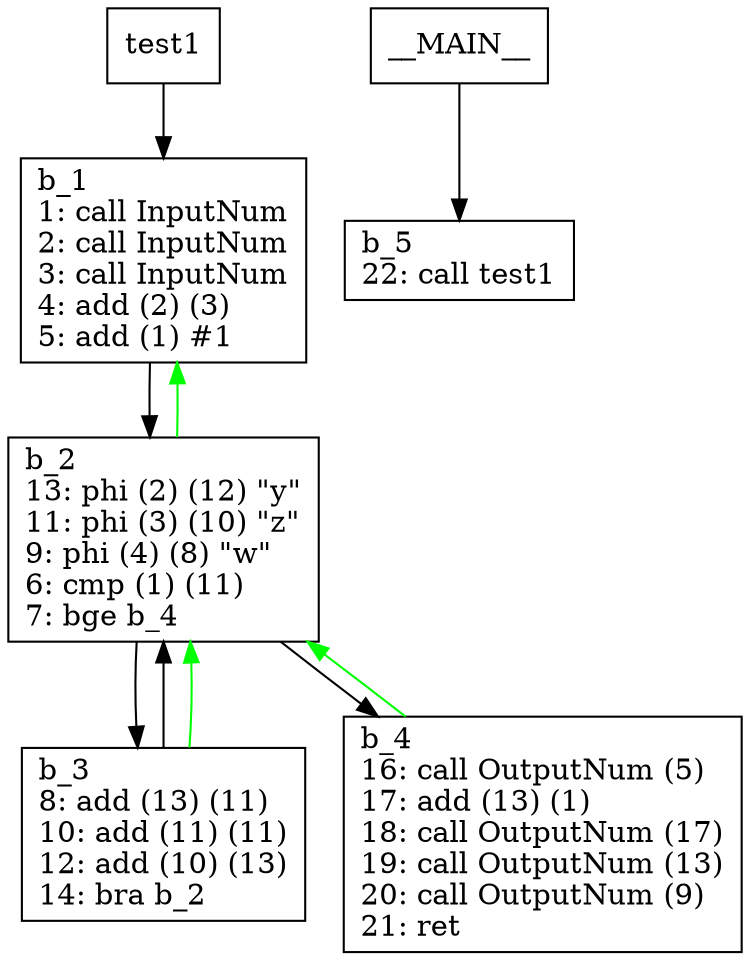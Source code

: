 digraph Computation {
node [shape=box];
test1 -> b_1;
b_1 [label="b_1\l1: call InputNum\l2: call InputNum\l3: call InputNum\l4: add (2) (3)\l5: add (1) #1\l"]
b_1 -> b_2;
b_2 [label="b_2\l13: phi (2) (12) \"y\"\l11: phi (3) (10) \"z\"\l9: phi (4) (8) \"w\"\l6: cmp (1) (11)\l7: bge b_4\l"]
b_2 -> b_3;
b_3 [label="b_3\l8: add (13) (11)\l10: add (11) (11)\l12: add (10) (13)\l14: bra b_2\l"]
b_3 -> b_2;
b_3 -> b_2[color="green"];
b_2 -> b_4;
b_4 [label="b_4\l16: call OutputNum (5)\l17: add (13) (1)\l18: call OutputNum (17)\l19: call OutputNum (13)\l20: call OutputNum (9)\l21: ret \l"]
b_4 -> b_2[color="green"];
b_2 -> b_1[color="green"];
__MAIN__ -> b_5;
b_5 [label="b_5\l22: call test1\l"]
}